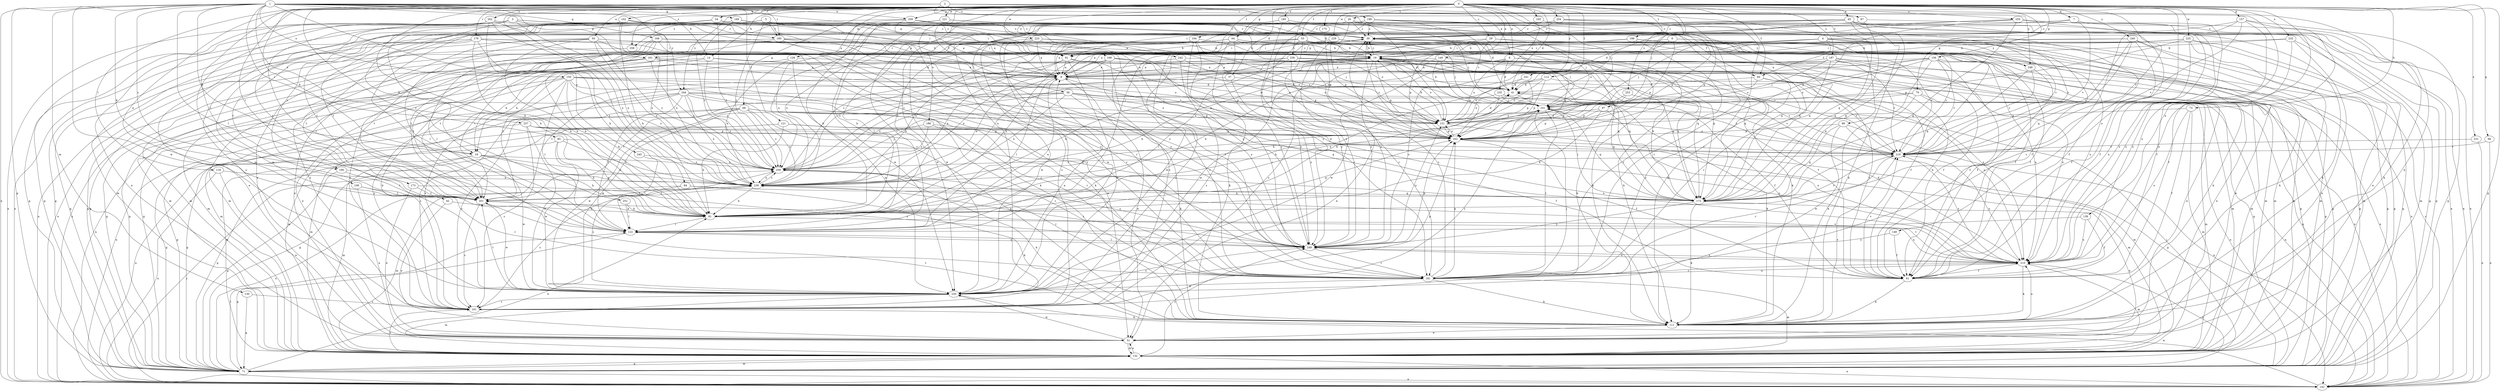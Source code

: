 strict digraph  {
0;
1;
2;
3;
4;
5;
6;
7;
8;
9;
14;
18;
19;
26;
29;
30;
37;
41;
42;
45;
50;
51;
53;
54;
56;
60;
61;
64;
66;
68;
70;
71;
73;
81;
84;
85;
87;
89;
91;
97;
101;
102;
108;
111;
112;
116;
121;
122;
128;
130;
132;
139;
140;
142;
148;
150;
151;
156;
157;
161;
162;
166;
168;
169;
172;
173;
175;
176;
180;
181;
185;
186;
187;
190;
191;
193;
194;
198;
199;
201;
202;
209;
210;
219;
221;
223;
225;
229;
230;
231;
232;
235;
236;
237;
239;
240;
241;
242;
244;
245;
248;
249;
251;
253;
254;
255;
258;
259;
0 -> 7  [label=a];
0 -> 8  [label=a];
0 -> 14  [label=b];
0 -> 26  [label=c];
0 -> 29  [label=c];
0 -> 37  [label=d];
0 -> 41  [label=d];
0 -> 42  [label=e];
0 -> 45  [label=e];
0 -> 50  [label=e];
0 -> 53  [label=f];
0 -> 54  [label=f];
0 -> 56  [label=f];
0 -> 60  [label=f];
0 -> 64  [label=g];
0 -> 66  [label=g];
0 -> 68  [label=g];
0 -> 70  [label=g];
0 -> 71  [label=g];
0 -> 73  [label=h];
0 -> 81  [label=h];
0 -> 84  [label=i];
0 -> 97  [label=j];
0 -> 101  [label=j];
0 -> 102  [label=k];
0 -> 112  [label=l];
0 -> 116  [label=l];
0 -> 128  [label=m];
0 -> 139  [label=n];
0 -> 140  [label=n];
0 -> 148  [label=o];
0 -> 156  [label=p];
0 -> 157  [label=p];
0 -> 173  [label=r];
0 -> 175  [label=r];
0 -> 176  [label=r];
0 -> 185  [label=s];
0 -> 186  [label=s];
0 -> 187  [label=s];
0 -> 193  [label=t];
0 -> 194  [label=t];
0 -> 198  [label=t];
0 -> 202  [label=u];
0 -> 209  [label=u];
0 -> 219  [label=v];
0 -> 221  [label=w];
0 -> 223  [label=w];
0 -> 225  [label=w];
0 -> 229  [label=w];
0 -> 231  [label=x];
0 -> 232  [label=x];
0 -> 235  [label=x];
0 -> 236  [label=x];
0 -> 240  [label=y];
0 -> 241  [label=y];
0 -> 242  [label=y];
0 -> 244  [label=y];
0 -> 251  [label=z];
0 -> 253  [label=z];
0 -> 254  [label=z];
0 -> 255  [label=z];
0 -> 258  [label=z];
1 -> 14  [label=b];
1 -> 18  [label=b];
1 -> 71  [label=g];
1 -> 85  [label=i];
1 -> 87  [label=i];
1 -> 108  [label=k];
1 -> 121  [label=l];
1 -> 122  [label=l];
1 -> 130  [label=m];
1 -> 142  [label=n];
1 -> 150  [label=o];
1 -> 161  [label=p];
1 -> 166  [label=q];
1 -> 168  [label=q];
1 -> 169  [label=q];
1 -> 172  [label=q];
1 -> 190  [label=s];
1 -> 209  [label=u];
1 -> 210  [label=u];
1 -> 230  [label=w];
1 -> 237  [label=x];
1 -> 244  [label=y];
1 -> 245  [label=y];
1 -> 248  [label=y];
2 -> 8  [label=a];
2 -> 18  [label=b];
2 -> 87  [label=i];
2 -> 111  [label=k];
2 -> 151  [label=o];
2 -> 180  [label=r];
2 -> 199  [label=t];
2 -> 201  [label=t];
3 -> 9  [label=a];
3 -> 30  [label=c];
3 -> 51  [label=e];
3 -> 60  [label=f];
3 -> 71  [label=g];
3 -> 81  [label=h];
3 -> 142  [label=n];
3 -> 180  [label=r];
3 -> 239  [label=x];
4 -> 9  [label=a];
4 -> 51  [label=e];
4 -> 60  [label=f];
4 -> 71  [label=g];
4 -> 89  [label=i];
4 -> 91  [label=i];
4 -> 101  [label=j];
4 -> 132  [label=m];
4 -> 161  [label=p];
4 -> 248  [label=y];
5 -> 9  [label=a];
5 -> 18  [label=b];
5 -> 172  [label=q];
5 -> 180  [label=r];
5 -> 181  [label=r];
5 -> 190  [label=s];
5 -> 258  [label=z];
5 -> 259  [label=z];
6 -> 91  [label=i];
6 -> 162  [label=p];
6 -> 191  [label=s];
6 -> 210  [label=u];
6 -> 248  [label=y];
7 -> 30  [label=c];
7 -> 111  [label=k];
7 -> 191  [label=s];
7 -> 210  [label=u];
7 -> 219  [label=v];
8 -> 9  [label=a];
8 -> 18  [label=b];
8 -> 41  [label=d];
8 -> 51  [label=e];
8 -> 61  [label=f];
8 -> 142  [label=n];
8 -> 151  [label=o];
8 -> 230  [label=w];
9 -> 41  [label=d];
9 -> 51  [label=e];
9 -> 122  [label=l];
9 -> 191  [label=s];
9 -> 219  [label=v];
14 -> 9  [label=a];
14 -> 18  [label=b];
14 -> 71  [label=g];
14 -> 172  [label=q];
14 -> 259  [label=z];
18 -> 71  [label=g];
18 -> 81  [label=h];
18 -> 132  [label=m];
18 -> 230  [label=w];
18 -> 239  [label=x];
18 -> 259  [label=z];
19 -> 9  [label=a];
19 -> 30  [label=c];
19 -> 51  [label=e];
19 -> 61  [label=f];
19 -> 81  [label=h];
19 -> 111  [label=k];
19 -> 132  [label=m];
19 -> 142  [label=n];
19 -> 151  [label=o];
19 -> 162  [label=p];
19 -> 230  [label=w];
19 -> 259  [label=z];
26 -> 30  [label=c];
26 -> 81  [label=h];
26 -> 101  [label=j];
26 -> 111  [label=k];
26 -> 162  [label=p];
26 -> 230  [label=w];
29 -> 19  [label=b];
29 -> 71  [label=g];
29 -> 111  [label=k];
29 -> 162  [label=p];
29 -> 249  [label=y];
30 -> 19  [label=b];
30 -> 61  [label=f];
30 -> 71  [label=g];
30 -> 91  [label=i];
30 -> 111  [label=k];
30 -> 201  [label=t];
37 -> 41  [label=d];
37 -> 201  [label=t];
37 -> 249  [label=y];
41 -> 19  [label=b];
41 -> 30  [label=c];
41 -> 61  [label=f];
41 -> 101  [label=j];
42 -> 51  [label=e];
42 -> 81  [label=h];
45 -> 9  [label=a];
45 -> 30  [label=c];
45 -> 41  [label=d];
45 -> 71  [label=g];
45 -> 111  [label=k];
45 -> 122  [label=l];
45 -> 172  [label=q];
45 -> 210  [label=u];
45 -> 219  [label=v];
45 -> 230  [label=w];
50 -> 19  [label=b];
50 -> 81  [label=h];
50 -> 101  [label=j];
50 -> 111  [label=k];
50 -> 122  [label=l];
50 -> 142  [label=n];
50 -> 191  [label=s];
50 -> 239  [label=x];
50 -> 259  [label=z];
51 -> 132  [label=m];
51 -> 230  [label=w];
53 -> 9  [label=a];
53 -> 19  [label=b];
53 -> 71  [label=g];
53 -> 81  [label=h];
53 -> 91  [label=i];
53 -> 111  [label=k];
53 -> 132  [label=m];
53 -> 142  [label=n];
53 -> 181  [label=r];
53 -> 249  [label=y];
54 -> 9  [label=a];
54 -> 30  [label=c];
54 -> 51  [label=e];
54 -> 61  [label=f];
54 -> 71  [label=g];
54 -> 91  [label=i];
54 -> 191  [label=s];
54 -> 230  [label=w];
54 -> 239  [label=x];
54 -> 259  [label=z];
56 -> 101  [label=j];
56 -> 111  [label=k];
56 -> 142  [label=n];
56 -> 151  [label=o];
56 -> 201  [label=t];
56 -> 219  [label=v];
56 -> 230  [label=w];
56 -> 239  [label=x];
56 -> 259  [label=z];
60 -> 41  [label=d];
60 -> 61  [label=f];
60 -> 81  [label=h];
60 -> 181  [label=r];
60 -> 219  [label=v];
61 -> 19  [label=b];
61 -> 111  [label=k];
61 -> 219  [label=v];
64 -> 19  [label=b];
64 -> 101  [label=j];
64 -> 111  [label=k];
64 -> 132  [label=m];
64 -> 172  [label=q];
64 -> 191  [label=s];
64 -> 201  [label=t];
64 -> 249  [label=y];
66 -> 142  [label=n];
66 -> 219  [label=v];
68 -> 71  [label=g];
68 -> 132  [label=m];
68 -> 151  [label=o];
68 -> 172  [label=q];
68 -> 191  [label=s];
68 -> 219  [label=v];
68 -> 230  [label=w];
68 -> 239  [label=x];
68 -> 259  [label=z];
70 -> 101  [label=j];
70 -> 111  [label=k];
70 -> 132  [label=m];
70 -> 142  [label=n];
70 -> 162  [label=p];
71 -> 81  [label=h];
71 -> 101  [label=j];
71 -> 122  [label=l];
71 -> 132  [label=m];
71 -> 142  [label=n];
71 -> 210  [label=u];
71 -> 239  [label=x];
73 -> 61  [label=f];
73 -> 132  [label=m];
73 -> 151  [label=o];
73 -> 210  [label=u];
81 -> 122  [label=l];
81 -> 162  [label=p];
81 -> 210  [label=u];
81 -> 219  [label=v];
84 -> 111  [label=k];
84 -> 132  [label=m];
84 -> 172  [label=q];
84 -> 201  [label=t];
85 -> 81  [label=h];
85 -> 142  [label=n];
85 -> 219  [label=v];
85 -> 230  [label=w];
85 -> 239  [label=x];
87 -> 30  [label=c];
87 -> 142  [label=n];
87 -> 172  [label=q];
89 -> 71  [label=g];
89 -> 142  [label=n];
89 -> 162  [label=p];
89 -> 172  [label=q];
89 -> 230  [label=w];
91 -> 9  [label=a];
91 -> 30  [label=c];
91 -> 151  [label=o];
91 -> 210  [label=u];
91 -> 230  [label=w];
91 -> 239  [label=x];
91 -> 249  [label=y];
91 -> 259  [label=z];
97 -> 81  [label=h];
97 -> 151  [label=o];
97 -> 162  [label=p];
97 -> 210  [label=u];
101 -> 151  [label=o];
101 -> 172  [label=q];
101 -> 181  [label=r];
101 -> 191  [label=s];
101 -> 219  [label=v];
101 -> 239  [label=x];
102 -> 19  [label=b];
102 -> 30  [label=c];
102 -> 81  [label=h];
102 -> 142  [label=n];
102 -> 201  [label=t];
102 -> 239  [label=x];
102 -> 249  [label=y];
108 -> 51  [label=e];
108 -> 181  [label=r];
108 -> 201  [label=t];
111 -> 51  [label=e];
111 -> 201  [label=t];
111 -> 210  [label=u];
111 -> 219  [label=v];
112 -> 41  [label=d];
112 -> 81  [label=h];
112 -> 151  [label=o];
112 -> 162  [label=p];
112 -> 210  [label=u];
116 -> 51  [label=e];
116 -> 142  [label=n];
116 -> 239  [label=x];
121 -> 61  [label=f];
121 -> 71  [label=g];
121 -> 81  [label=h];
121 -> 132  [label=m];
121 -> 162  [label=p];
121 -> 210  [label=u];
122 -> 9  [label=a];
122 -> 71  [label=g];
122 -> 249  [label=y];
128 -> 9  [label=a];
128 -> 71  [label=g];
128 -> 230  [label=w];
128 -> 239  [label=x];
130 -> 71  [label=g];
130 -> 191  [label=s];
132 -> 51  [label=e];
132 -> 71  [label=g];
132 -> 142  [label=n];
132 -> 191  [label=s];
132 -> 249  [label=y];
139 -> 61  [label=f];
139 -> 122  [label=l];
139 -> 210  [label=u];
140 -> 9  [label=a];
140 -> 81  [label=h];
140 -> 101  [label=j];
140 -> 142  [label=n];
140 -> 162  [label=p];
140 -> 172  [label=q];
142 -> 30  [label=c];
142 -> 230  [label=w];
142 -> 259  [label=z];
148 -> 61  [label=f];
148 -> 249  [label=y];
150 -> 41  [label=d];
150 -> 81  [label=h];
150 -> 122  [label=l];
150 -> 132  [label=m];
150 -> 142  [label=n];
150 -> 151  [label=o];
150 -> 181  [label=r];
150 -> 191  [label=s];
150 -> 249  [label=y];
150 -> 259  [label=z];
151 -> 19  [label=b];
151 -> 41  [label=d];
151 -> 132  [label=m];
151 -> 162  [label=p];
156 -> 9  [label=a];
156 -> 61  [label=f];
156 -> 71  [label=g];
156 -> 81  [label=h];
156 -> 101  [label=j];
156 -> 151  [label=o];
156 -> 172  [label=q];
156 -> 210  [label=u];
156 -> 219  [label=v];
157 -> 30  [label=c];
157 -> 61  [label=f];
157 -> 71  [label=g];
157 -> 181  [label=r];
157 -> 210  [label=u];
157 -> 219  [label=v];
161 -> 9  [label=a];
161 -> 51  [label=e];
161 -> 132  [label=m];
161 -> 151  [label=o];
161 -> 201  [label=t];
161 -> 259  [label=z];
162 -> 9  [label=a];
162 -> 30  [label=c];
162 -> 61  [label=f];
162 -> 132  [label=m];
162 -> 151  [label=o];
162 -> 219  [label=v];
166 -> 9  [label=a];
166 -> 71  [label=g];
166 -> 151  [label=o];
166 -> 162  [label=p];
166 -> 172  [label=q];
166 -> 181  [label=r];
166 -> 239  [label=x];
168 -> 19  [label=b];
168 -> 71  [label=g];
168 -> 81  [label=h];
168 -> 91  [label=i];
168 -> 122  [label=l];
168 -> 142  [label=n];
168 -> 172  [label=q];
168 -> 181  [label=r];
169 -> 30  [label=c];
169 -> 91  [label=i];
169 -> 132  [label=m];
169 -> 172  [label=q];
169 -> 201  [label=t];
169 -> 259  [label=z];
172 -> 19  [label=b];
172 -> 51  [label=e];
172 -> 101  [label=j];
172 -> 111  [label=k];
172 -> 249  [label=y];
173 -> 51  [label=e];
173 -> 201  [label=t];
173 -> 249  [label=y];
175 -> 162  [label=p];
176 -> 71  [label=g];
176 -> 81  [label=h];
176 -> 91  [label=i];
176 -> 111  [label=k];
176 -> 191  [label=s];
176 -> 201  [label=t];
176 -> 219  [label=v];
176 -> 239  [label=x];
180 -> 91  [label=i];
180 -> 132  [label=m];
180 -> 142  [label=n];
180 -> 181  [label=r];
180 -> 219  [label=v];
180 -> 249  [label=y];
181 -> 30  [label=c];
181 -> 111  [label=k];
181 -> 132  [label=m];
181 -> 162  [label=p];
181 -> 210  [label=u];
181 -> 230  [label=w];
185 -> 30  [label=c];
185 -> 51  [label=e];
185 -> 122  [label=l];
185 -> 219  [label=v];
185 -> 239  [label=x];
185 -> 249  [label=y];
185 -> 259  [label=z];
186 -> 71  [label=g];
186 -> 162  [label=p];
186 -> 181  [label=r];
186 -> 259  [label=z];
187 -> 9  [label=a];
187 -> 51  [label=e];
187 -> 132  [label=m];
187 -> 151  [label=o];
187 -> 181  [label=r];
187 -> 201  [label=t];
187 -> 210  [label=u];
187 -> 219  [label=v];
187 -> 249  [label=y];
190 -> 71  [label=g];
190 -> 201  [label=t];
190 -> 239  [label=x];
191 -> 19  [label=b];
191 -> 101  [label=j];
191 -> 111  [label=k];
193 -> 30  [label=c];
193 -> 111  [label=k];
194 -> 19  [label=b];
194 -> 51  [label=e];
194 -> 132  [label=m];
194 -> 151  [label=o];
194 -> 181  [label=r];
194 -> 201  [label=t];
194 -> 249  [label=y];
198 -> 9  [label=a];
198 -> 19  [label=b];
198 -> 61  [label=f];
198 -> 81  [label=h];
198 -> 111  [label=k];
198 -> 181  [label=r];
198 -> 191  [label=s];
198 -> 219  [label=v];
199 -> 30  [label=c];
199 -> 41  [label=d];
199 -> 61  [label=f];
199 -> 71  [label=g];
199 -> 91  [label=i];
199 -> 101  [label=j];
199 -> 162  [label=p];
199 -> 191  [label=s];
199 -> 230  [label=w];
199 -> 249  [label=y];
201 -> 81  [label=h];
201 -> 191  [label=s];
201 -> 230  [label=w];
202 -> 30  [label=c];
202 -> 71  [label=g];
202 -> 81  [label=h];
202 -> 122  [label=l];
202 -> 151  [label=o];
202 -> 230  [label=w];
202 -> 239  [label=x];
209 -> 9  [label=a];
209 -> 30  [label=c];
209 -> 122  [label=l];
209 -> 181  [label=r];
209 -> 201  [label=t];
209 -> 249  [label=y];
210 -> 41  [label=d];
210 -> 61  [label=f];
210 -> 111  [label=k];
210 -> 132  [label=m];
210 -> 181  [label=r];
210 -> 201  [label=t];
210 -> 219  [label=v];
210 -> 239  [label=x];
210 -> 249  [label=y];
219 -> 30  [label=c];
219 -> 181  [label=r];
219 -> 210  [label=u];
219 -> 259  [label=z];
221 -> 30  [label=c];
221 -> 61  [label=f];
221 -> 81  [label=h];
221 -> 172  [label=q];
221 -> 230  [label=w];
221 -> 239  [label=x];
223 -> 9  [label=a];
223 -> 19  [label=b];
223 -> 51  [label=e];
223 -> 151  [label=o];
223 -> 181  [label=r];
223 -> 201  [label=t];
223 -> 230  [label=w];
225 -> 19  [label=b];
225 -> 71  [label=g];
225 -> 111  [label=k];
225 -> 122  [label=l];
225 -> 132  [label=m];
225 -> 162  [label=p];
225 -> 210  [label=u];
225 -> 230  [label=w];
229 -> 91  [label=i];
229 -> 101  [label=j];
229 -> 132  [label=m];
229 -> 172  [label=q];
229 -> 239  [label=x];
229 -> 249  [label=y];
230 -> 9  [label=a];
230 -> 132  [label=m];
230 -> 162  [label=p];
230 -> 191  [label=s];
230 -> 201  [label=t];
230 -> 249  [label=y];
230 -> 259  [label=z];
231 -> 142  [label=n];
231 -> 219  [label=v];
232 -> 19  [label=b];
232 -> 51  [label=e];
232 -> 61  [label=f];
232 -> 91  [label=i];
232 -> 132  [label=m];
235 -> 81  [label=h];
235 -> 101  [label=j];
235 -> 111  [label=k];
235 -> 151  [label=o];
235 -> 172  [label=q];
236 -> 9  [label=a];
236 -> 61  [label=f];
236 -> 71  [label=g];
236 -> 122  [label=l];
236 -> 162  [label=p];
236 -> 172  [label=q];
236 -> 239  [label=x];
237 -> 71  [label=g];
237 -> 162  [label=p];
237 -> 172  [label=q];
237 -> 191  [label=s];
237 -> 210  [label=u];
237 -> 230  [label=w];
239 -> 9  [label=a];
239 -> 41  [label=d];
239 -> 81  [label=h];
239 -> 172  [label=q];
239 -> 191  [label=s];
239 -> 201  [label=t];
239 -> 259  [label=z];
240 -> 19  [label=b];
240 -> 61  [label=f];
240 -> 71  [label=g];
240 -> 132  [label=m];
240 -> 172  [label=q];
240 -> 219  [label=v];
240 -> 259  [label=z];
241 -> 41  [label=d];
241 -> 151  [label=o];
241 -> 162  [label=p];
242 -> 9  [label=a];
242 -> 151  [label=o];
242 -> 162  [label=p];
242 -> 191  [label=s];
244 -> 101  [label=j];
244 -> 111  [label=k];
244 -> 122  [label=l];
244 -> 132  [label=m];
244 -> 142  [label=n];
244 -> 162  [label=p];
244 -> 181  [label=r];
244 -> 191  [label=s];
244 -> 239  [label=x];
244 -> 259  [label=z];
245 -> 122  [label=l];
245 -> 259  [label=z];
248 -> 61  [label=f];
248 -> 172  [label=q];
248 -> 219  [label=v];
249 -> 122  [label=l];
249 -> 151  [label=o];
249 -> 162  [label=p];
249 -> 181  [label=r];
249 -> 210  [label=u];
249 -> 239  [label=x];
249 -> 259  [label=z];
251 -> 81  [label=h];
251 -> 122  [label=l];
253 -> 101  [label=j];
253 -> 162  [label=p];
253 -> 219  [label=v];
254 -> 30  [label=c];
254 -> 142  [label=n];
254 -> 162  [label=p];
254 -> 181  [label=r];
254 -> 191  [label=s];
254 -> 201  [label=t];
255 -> 30  [label=c];
255 -> 142  [label=n];
255 -> 151  [label=o];
255 -> 162  [label=p];
255 -> 172  [label=q];
255 -> 210  [label=u];
258 -> 71  [label=g];
258 -> 249  [label=y];
259 -> 30  [label=c];
259 -> 101  [label=j];
259 -> 111  [label=k];
259 -> 181  [label=r];
259 -> 239  [label=x];
}
